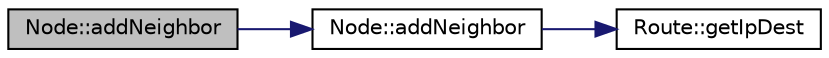 digraph "Node::addNeighbor"
{
  edge [fontname="Helvetica",fontsize="10",labelfontname="Helvetica",labelfontsize="10"];
  node [fontname="Helvetica",fontsize="10",shape=record];
  rankdir="LR";
  Node1 [label="Node::addNeighbor",height=0.2,width=0.4,color="black", fillcolor="grey75", style="filled" fontcolor="black"];
  Node1 -> Node2 [color="midnightblue",fontsize="10",style="solid",fontname="Helvetica"];
  Node2 [label="Node::addNeighbor",height=0.2,width=0.4,color="black", fillcolor="white", style="filled",URL="$class_node.html#a49cf4a61e7c47b434eed76576feb3d60"];
  Node2 -> Node3 [color="midnightblue",fontsize="10",style="solid",fontname="Helvetica"];
  Node3 [label="Route::getIpDest",height=0.2,width=0.4,color="black", fillcolor="white", style="filled",URL="$class_route.html#aa0035cede27822c197601bdfa7882e69"];
}
